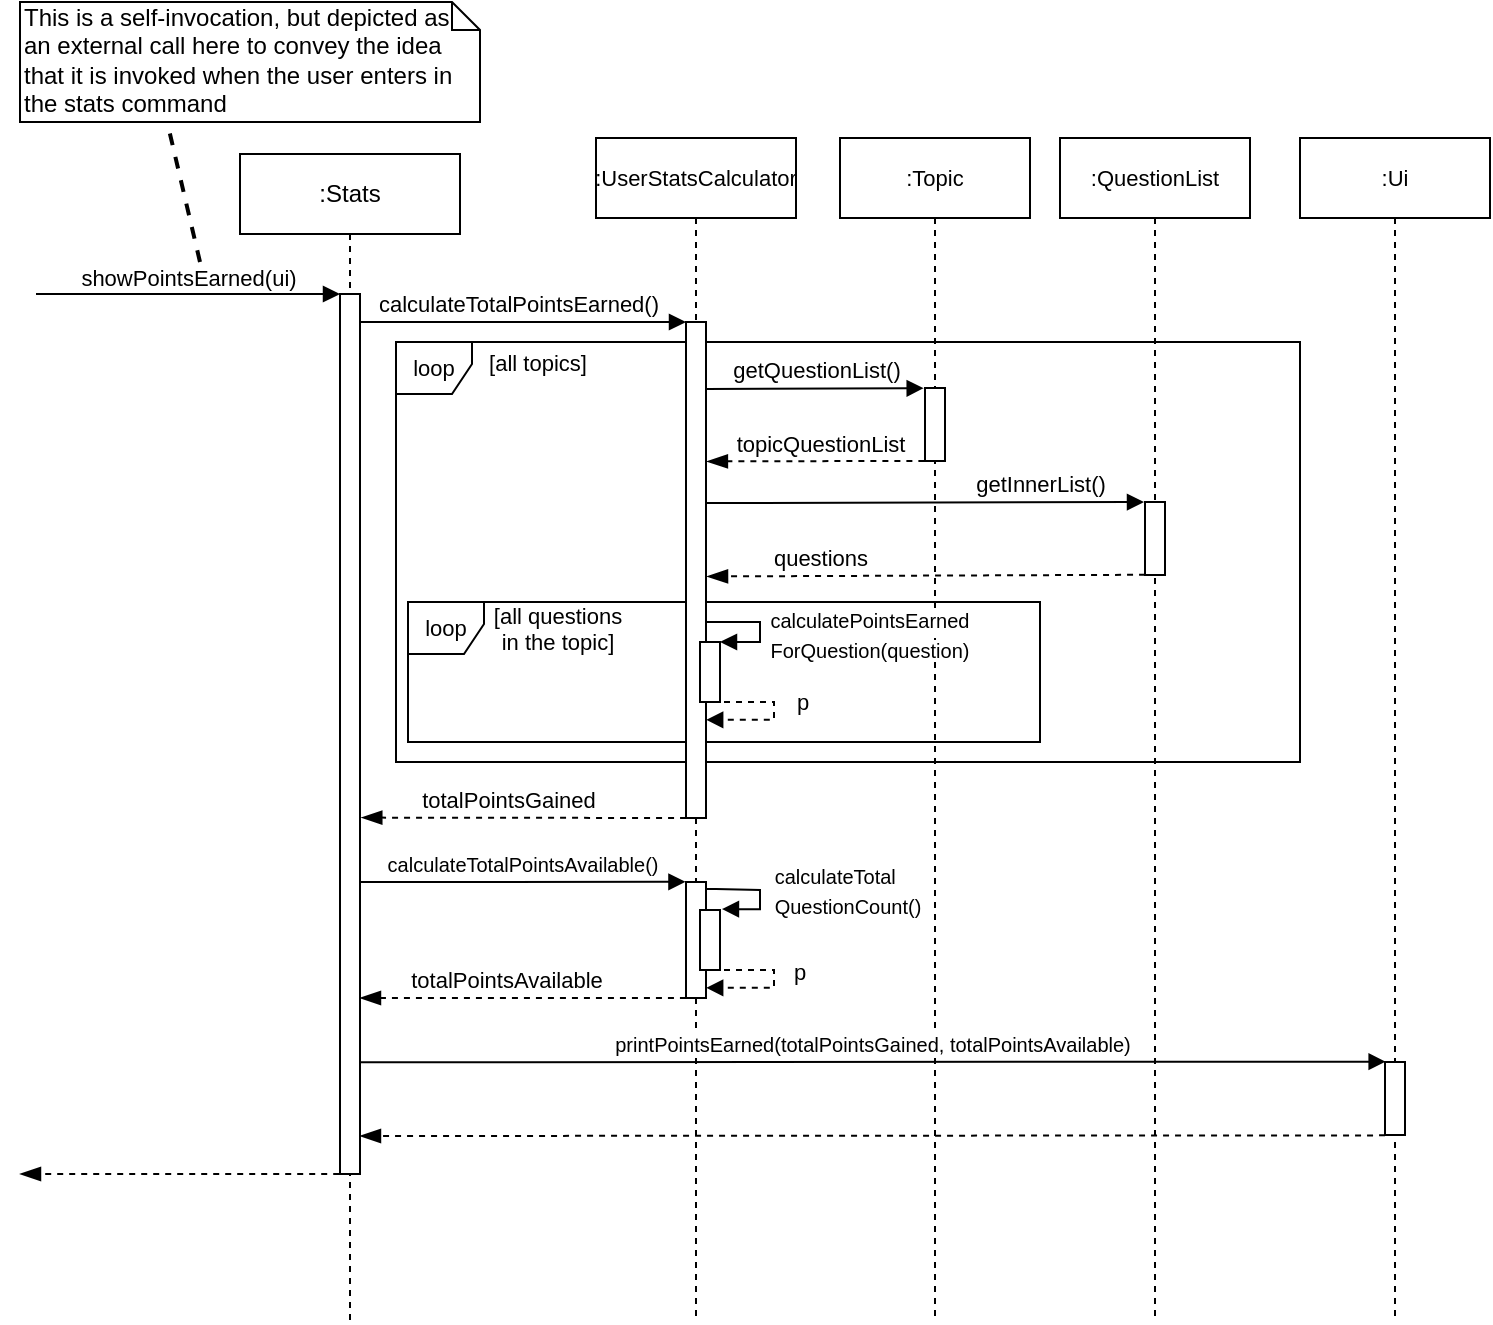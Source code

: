 <mxfile version="13.8.9-1" type="device"><diagram id="kgpKYQtTHZ0yAKxKKP6v" name="Page-1"><mxGraphModel dx="1449" dy="672" grid="1" gridSize="10" guides="1" tooltips="1" connect="1" arrows="1" fold="1" page="1" pageScale="1" pageWidth="850" pageHeight="1100" math="0" shadow="0"><root><mxCell id="0"/><mxCell id="1" parent="0"/><mxCell id="y8mIl21OEDcqj9JLYgaU-7" value="loop" style="shape=umlFrame;whiteSpace=wrap;html=1;fontSize=11;width=38;height=26;" parent="1" vertex="1"><mxGeometry x="198" y="190" width="452" height="210" as="geometry"/></mxCell><mxCell id="y8mIl21OEDcqj9JLYgaU-26" value=":QuestionList" style="shape=umlLifeline;perimeter=lifelinePerimeter;whiteSpace=wrap;html=1;container=1;collapsible=0;recursiveResize=0;outlineConnect=0;fontSize=11;" parent="1" vertex="1"><mxGeometry x="530" y="88" width="95" height="592" as="geometry"/></mxCell><mxCell id="y8mIl21OEDcqj9JLYgaU-27" value="" style="html=1;points=[];perimeter=orthogonalPerimeter;fontSize=11;" parent="y8mIl21OEDcqj9JLYgaU-26" vertex="1"><mxGeometry x="42.5" y="182" width="10" height="36.5" as="geometry"/></mxCell><mxCell id="y8mIl21OEDcqj9JLYgaU-32" value="loop" style="shape=umlFrame;whiteSpace=wrap;html=1;fontSize=11;width=38;height=26;" parent="1" vertex="1"><mxGeometry x="204" y="320" width="316" height="70" as="geometry"/></mxCell><mxCell id="y8mIl21OEDcqj9JLYgaU-1" value="[all topics]" style="text;align=center;fontStyle=0;verticalAlign=middle;spacingLeft=3;spacingRight=3;strokeColor=none;rotatable=0;points=[[0,0.5],[1,0.5]];portConstraint=eastwest;fontSize=11;" parent="1" vertex="1"><mxGeometry x="180" y="187" width="178" height="26" as="geometry"/></mxCell><mxCell id="y8mIl21OEDcqj9JLYgaU-3" value=":UserStatsCalculator" style="shape=umlLifeline;perimeter=lifelinePerimeter;whiteSpace=wrap;html=1;container=1;collapsible=0;recursiveResize=0;outlineConnect=0;fontSize=11;" parent="1" vertex="1"><mxGeometry x="298" y="88" width="100" height="592" as="geometry"/></mxCell><mxCell id="y8mIl21OEDcqj9JLYgaU-4" value="" style="html=1;points=[];perimeter=orthogonalPerimeter;fontSize=11;" parent="y8mIl21OEDcqj9JLYgaU-3" vertex="1"><mxGeometry x="45" y="92" width="10" height="248" as="geometry"/></mxCell><mxCell id="y8mIl21OEDcqj9JLYgaU-41" value="" style="html=1;points=[];perimeter=orthogonalPerimeter;fontSize=11;" parent="y8mIl21OEDcqj9JLYgaU-3" vertex="1"><mxGeometry x="45" y="372" width="10" height="58" as="geometry"/></mxCell><mxCell id="y8mIl21OEDcqj9JLYgaU-5" value="calculateTotalPointsEarned()" style="html=1;verticalAlign=bottom;endArrow=block;entryX=0;entryY=0;fontSize=11;" parent="1" source="y8mIl21OEDcqj9JLYgaU-13" target="y8mIl21OEDcqj9JLYgaU-4" edge="1"><mxGeometry relative="1" as="geometry"><mxPoint x="196" y="204" as="sourcePoint"/></mxGeometry></mxCell><mxCell id="y8mIl21OEDcqj9JLYgaU-6" value="totalPointsGained" style="html=1;verticalAlign=bottom;endArrow=blockThin;dashed=1;endSize=8;exitX=0.003;exitY=1;fontSize=11;exitDx=0;exitDy=0;exitPerimeter=0;endFill=1;entryX=1.065;entryY=0.595;entryDx=0;entryDy=0;entryPerimeter=0;" parent="1" source="y8mIl21OEDcqj9JLYgaU-4" target="y8mIl21OEDcqj9JLYgaU-14" edge="1"><mxGeometry x="0.104" relative="1" as="geometry"><mxPoint x="180" y="427" as="targetPoint"/><mxPoint as="offset"/></mxGeometry></mxCell><mxCell id="y8mIl21OEDcqj9JLYgaU-9" value="topicQuestionList" style="html=1;verticalAlign=bottom;endArrow=blockThin;dashed=1;endSize=8;exitX=-0.031;exitY=0.999;endFill=1;entryX=1.046;entryY=0.281;entryDx=0;entryDy=0;entryPerimeter=0;exitDx=0;exitDy=0;exitPerimeter=0;" parent="1" source="y8mIl21OEDcqj9JLYgaU-11" target="y8mIl21OEDcqj9JLYgaU-4" edge="1"><mxGeometry x="-0.047" relative="1" as="geometry"><mxPoint x="350" y="236" as="targetPoint"/><mxPoint as="offset"/></mxGeometry></mxCell><mxCell id="y8mIl21OEDcqj9JLYgaU-10" value=":Topic" style="shape=umlLifeline;perimeter=lifelinePerimeter;whiteSpace=wrap;html=1;container=1;collapsible=0;recursiveResize=0;outlineConnect=0;fontSize=11;" parent="1" vertex="1"><mxGeometry x="420" y="88" width="95" height="592" as="geometry"/></mxCell><mxCell id="y8mIl21OEDcqj9JLYgaU-11" value="" style="html=1;points=[];perimeter=orthogonalPerimeter;fontSize=11;" parent="y8mIl21OEDcqj9JLYgaU-10" vertex="1"><mxGeometry x="42.5" y="125" width="10" height="36.5" as="geometry"/></mxCell><mxCell id="y8mIl21OEDcqj9JLYgaU-22" value="&amp;nbsp;&lt;br&gt;" style="edgeStyle=orthogonalEdgeStyle;html=1;align=left;spacingLeft=2;endArrow=block;rounded=0;dashed=1;entryX=1.009;entryY=0.802;entryDx=0;entryDy=0;entryPerimeter=0;" parent="1" target="y8mIl21OEDcqj9JLYgaU-4" edge="1"><mxGeometry x="-0.194" y="31" relative="1" as="geometry"><mxPoint x="362" y="370" as="sourcePoint"/><Array as="points"><mxPoint x="387" y="370"/><mxPoint x="387" y="379"/></Array><mxPoint x="358" y="378" as="targetPoint"/><mxPoint y="-4" as="offset"/></mxGeometry></mxCell><mxCell id="y8mIl21OEDcqj9JLYgaU-13" value=":Stats" style="shape=umlLifeline;perimeter=lifelinePerimeter;whiteSpace=wrap;html=1;container=1;collapsible=0;recursiveResize=0;outlineConnect=0;" parent="1" vertex="1"><mxGeometry x="120" y="96" width="110" height="584" as="geometry"/></mxCell><mxCell id="y8mIl21OEDcqj9JLYgaU-14" value="" style="html=1;points=[];perimeter=orthogonalPerimeter;" parent="y8mIl21OEDcqj9JLYgaU-13" vertex="1"><mxGeometry x="50" y="70" width="10" height="440" as="geometry"/></mxCell><mxCell id="y8mIl21OEDcqj9JLYgaU-15" value="" style="html=1;verticalAlign=bottom;endArrow=block;entryX=0;entryY=0;" parent="y8mIl21OEDcqj9JLYgaU-13" target="y8mIl21OEDcqj9JLYgaU-14" edge="1"><mxGeometry relative="1" as="geometry"><mxPoint x="-102" y="70" as="sourcePoint"/></mxGeometry></mxCell><mxCell id="y8mIl21OEDcqj9JLYgaU-16" value="showPointsEarned(ui)" style="edgeLabel;html=1;align=center;verticalAlign=middle;resizable=0;points=[];" parent="y8mIl21OEDcqj9JLYgaU-15" vertex="1" connectable="0"><mxGeometry x="0.101" relative="1" as="geometry"><mxPoint x="-7.9" y="-8" as="offset"/></mxGeometry></mxCell><mxCell id="y8mIl21OEDcqj9JLYgaU-17" value="" style="html=1;verticalAlign=bottom;endArrow=blockThin;dashed=1;endSize=8;endFill=1;exitX=-0.04;exitY=1;exitDx=0;exitDy=0;exitPerimeter=0;" parent="y8mIl21OEDcqj9JLYgaU-13" source="y8mIl21OEDcqj9JLYgaU-14" edge="1"><mxGeometry relative="1" as="geometry"><mxPoint x="-110" y="510" as="targetPoint"/><mxPoint x="50" y="514" as="sourcePoint"/></mxGeometry></mxCell><mxCell id="y8mIl21OEDcqj9JLYgaU-25" value="getQuestionList()" style="html=1;verticalAlign=bottom;endArrow=block;fontSize=11;entryX=-0.065;entryY=0.003;entryDx=0;entryDy=0;entryPerimeter=0;exitX=1.019;exitY=0.135;exitDx=0;exitDy=0;exitPerimeter=0;" parent="1" source="y8mIl21OEDcqj9JLYgaU-4" target="y8mIl21OEDcqj9JLYgaU-11" edge="1"><mxGeometry relative="1" as="geometry"><mxPoint x="354" y="214" as="sourcePoint"/><mxPoint x="460" y="210" as="targetPoint"/></mxGeometry></mxCell><mxCell id="y8mIl21OEDcqj9JLYgaU-29" value="getInnerList()" style="html=1;verticalAlign=bottom;endArrow=block;fontSize=11;exitX=1.032;exitY=0.365;exitDx=0;exitDy=0;exitPerimeter=0;" parent="1" source="y8mIl21OEDcqj9JLYgaU-4" edge="1"><mxGeometry x="0.522" relative="1" as="geometry"><mxPoint x="350" y="280" as="sourcePoint"/><mxPoint x="572" y="270" as="targetPoint"/><mxPoint as="offset"/></mxGeometry></mxCell><mxCell id="y8mIl21OEDcqj9JLYgaU-31" value="questions" style="html=1;verticalAlign=bottom;endArrow=blockThin;dashed=1;endSize=8;endFill=1;entryX=1.052;entryY=0.513;entryDx=0;entryDy=0;entryPerimeter=0;exitX=0.003;exitY=0.997;exitDx=0;exitDy=0;exitPerimeter=0;" parent="1" source="y8mIl21OEDcqj9JLYgaU-27" target="y8mIl21OEDcqj9JLYgaU-4" edge="1"><mxGeometry x="0.484" relative="1" as="geometry"><mxPoint x="358.0" y="300.004" as="targetPoint"/><mxPoint as="offset"/><mxPoint x="467.94" y="300.339" as="sourcePoint"/></mxGeometry></mxCell><mxCell id="y8mIl21OEDcqj9JLYgaU-33" value="[all questions &#10;in the topic]" style="text;align=center;fontStyle=0;verticalAlign=middle;spacingLeft=3;spacingRight=3;strokeColor=none;rotatable=0;points=[[0,0.5],[1,0.5]];portConstraint=eastwest;fontSize=11;" parent="1" vertex="1"><mxGeometry x="190" y="320" width="178" height="26" as="geometry"/></mxCell><mxCell id="y8mIl21OEDcqj9JLYgaU-35" value="" style="html=1;points=[];perimeter=orthogonalPerimeter;" parent="1" vertex="1"><mxGeometry x="350" y="340" width="10" height="30" as="geometry"/></mxCell><mxCell id="y8mIl21OEDcqj9JLYgaU-36" value="" style="edgeStyle=orthogonalEdgeStyle;html=1;align=left;spacingLeft=2;endArrow=block;rounded=0;entryX=1;entryY=0;" parent="1" target="y8mIl21OEDcqj9JLYgaU-35" edge="1"><mxGeometry x="0.298" y="-20" relative="1" as="geometry"><mxPoint x="353" y="330" as="sourcePoint"/><Array as="points"><mxPoint x="353" y="330"/><mxPoint x="380" y="330"/><mxPoint x="380" y="340"/></Array><mxPoint x="20" y="20" as="offset"/></mxGeometry></mxCell><mxCell id="y8mIl21OEDcqj9JLYgaU-37" value="&lt;font style=&quot;font-size: 10px&quot;&gt;&lt;span style=&quot;text-align: left ; background-color: rgb(255 , 255 , 255)&quot;&gt;calculatePointsEarned&lt;/span&gt;&lt;br style=&quot;text-align: left&quot;&gt;&lt;span style=&quot;text-align: left ; background-color: rgb(255 , 255 , 255)&quot;&gt;ForQuestion(question)&lt;/span&gt;&lt;/font&gt;" style="text;html=1;strokeColor=none;fillColor=none;align=center;verticalAlign=middle;whiteSpace=wrap;rounded=0;rotation=0;" parent="1" vertex="1"><mxGeometry x="358" y="326" width="154" height="20" as="geometry"/></mxCell><mxCell id="y8mIl21OEDcqj9JLYgaU-38" value="&lt;div style=&quot;text-align: left&quot;&gt;&lt;span style=&quot;font-size: 11px ; background-color: rgb(255 , 255 , 255)&quot;&gt;p&lt;/span&gt;&lt;/div&gt;" style="text;html=1;strokeColor=none;fillColor=none;align=center;verticalAlign=middle;whiteSpace=wrap;rounded=0;rotation=0;" parent="1" vertex="1"><mxGeometry x="390" y="360" width="23" height="20" as="geometry"/></mxCell><mxCell id="y8mIl21OEDcqj9JLYgaU-43" value="&lt;font style=&quot;font-size: 10px&quot;&gt;calculateTotalPointsAvailable()&lt;/font&gt;" style="html=1;verticalAlign=bottom;endArrow=block;fontSize=11;entryX=-0.027;entryY=-0.002;entryDx=0;entryDy=0;entryPerimeter=0;" parent="1" target="y8mIl21OEDcqj9JLYgaU-41" edge="1"><mxGeometry relative="1" as="geometry"><mxPoint x="180" y="460.0" as="sourcePoint"/><mxPoint x="342" y="461" as="targetPoint"/></mxGeometry></mxCell><mxCell id="y8mIl21OEDcqj9JLYgaU-45" value="&amp;nbsp;&lt;br&gt;" style="edgeStyle=orthogonalEdgeStyle;html=1;align=left;spacingLeft=2;endArrow=block;rounded=0;dashed=1;entryX=1.009;entryY=0.802;entryDx=0;entryDy=0;entryPerimeter=0;" parent="1" edge="1"><mxGeometry x="-0.194" y="31" relative="1" as="geometry"><mxPoint x="362.0" y="504" as="sourcePoint"/><Array as="points"><mxPoint x="387" y="504"/><mxPoint x="387" y="513"/></Array><mxPoint x="353.09" y="512.896" as="targetPoint"/><mxPoint y="-4" as="offset"/></mxGeometry></mxCell><mxCell id="y8mIl21OEDcqj9JLYgaU-46" value="" style="html=1;points=[];perimeter=orthogonalPerimeter;" parent="1" vertex="1"><mxGeometry x="350" y="474" width="10" height="30" as="geometry"/></mxCell><mxCell id="y8mIl21OEDcqj9JLYgaU-47" value="&lt;div style=&quot;text-align: left&quot;&gt;&lt;span style=&quot;font-size: 10px ; background-color: rgb(255 , 255 , 255)&quot;&gt;calculateTotal&lt;/span&gt;&lt;/div&gt;&lt;div style=&quot;text-align: left&quot;&gt;&lt;span style=&quot;font-size: 10px ; background-color: rgb(255 , 255 , 255)&quot;&gt;QuestionCount()&lt;/span&gt;&lt;/div&gt;" style="text;html=1;strokeColor=none;fillColor=none;align=center;verticalAlign=middle;whiteSpace=wrap;rounded=0;rotation=0;" parent="1" vertex="1"><mxGeometry x="347" y="454" width="154" height="20" as="geometry"/></mxCell><mxCell id="y8mIl21OEDcqj9JLYgaU-48" value="" style="edgeStyle=orthogonalEdgeStyle;html=1;align=left;spacingLeft=2;endArrow=block;rounded=0;entryX=1.098;entryY=-0.015;exitX=0.963;exitY=0.06;exitDx=0;exitDy=0;exitPerimeter=0;entryDx=0;entryDy=0;entryPerimeter=0;" parent="1" source="y8mIl21OEDcqj9JLYgaU-41" target="y8mIl21OEDcqj9JLYgaU-46" edge="1"><mxGeometry x="0.298" y="-20" relative="1" as="geometry"><mxPoint x="358" y="464" as="sourcePoint"/><Array as="points"><mxPoint x="358" y="464"/><mxPoint x="380" y="464"/><mxPoint x="380" y="474"/></Array><mxPoint x="365" y="474" as="targetPoint"/><mxPoint x="20" y="20" as="offset"/></mxGeometry></mxCell><mxCell id="y8mIl21OEDcqj9JLYgaU-49" value="totalPointsAvailable" style="html=1;verticalAlign=bottom;endArrow=blockThin;dashed=1;endSize=8;exitX=-0.003;exitY=1.001;fontSize=11;exitDx=0;exitDy=0;exitPerimeter=0;endFill=1;" parent="1" source="y8mIl21OEDcqj9JLYgaU-41" edge="1"><mxGeometry x="0.104" relative="1" as="geometry"><mxPoint x="180" y="518" as="targetPoint"/><mxPoint x="337.73" y="530" as="sourcePoint"/><mxPoint as="offset"/></mxGeometry></mxCell><mxCell id="y8mIl21OEDcqj9JLYgaU-50" value="&lt;div style=&quot;text-align: left&quot;&gt;&lt;span style=&quot;font-size: 11px ; background-color: rgb(255 , 255 , 255)&quot;&gt;p&lt;/span&gt;&lt;/div&gt;" style="text;html=1;strokeColor=none;fillColor=none;align=center;verticalAlign=middle;whiteSpace=wrap;rounded=0;rotation=0;" parent="1" vertex="1"><mxGeometry x="390" y="500" width="20" height="10" as="geometry"/></mxCell><mxCell id="y8mIl21OEDcqj9JLYgaU-52" value=":Ui" style="shape=umlLifeline;perimeter=lifelinePerimeter;whiteSpace=wrap;html=1;container=1;collapsible=0;recursiveResize=0;outlineConnect=0;fontSize=11;" parent="1" vertex="1"><mxGeometry x="650" y="88" width="95" height="592" as="geometry"/></mxCell><mxCell id="y8mIl21OEDcqj9JLYgaU-53" value="" style="html=1;points=[];perimeter=orthogonalPerimeter;fontSize=11;" parent="y8mIl21OEDcqj9JLYgaU-52" vertex="1"><mxGeometry x="42.5" y="462" width="10" height="36.5" as="geometry"/></mxCell><mxCell id="y8mIl21OEDcqj9JLYgaU-55" value="&lt;font style=&quot;font-size: 10px&quot;&gt;printPointsEarned(totalPointsGained, totalPointsAvailable)&lt;/font&gt;" style="html=1;verticalAlign=bottom;endArrow=block;fontSize=11;entryX=0.032;entryY=-0.005;entryDx=0;entryDy=0;entryPerimeter=0;" parent="1" target="y8mIl21OEDcqj9JLYgaU-53" edge="1"><mxGeometry relative="1" as="geometry"><mxPoint x="180" y="550.12" as="sourcePoint"/><mxPoint x="690" y="550" as="targetPoint"/></mxGeometry></mxCell><mxCell id="y8mIl21OEDcqj9JLYgaU-56" value="" style="html=1;verticalAlign=bottom;endArrow=blockThin;dashed=1;endSize=8;fontSize=11;endFill=1;exitX=0.003;exitY=1.005;exitDx=0;exitDy=0;exitPerimeter=0;" parent="1" source="y8mIl21OEDcqj9JLYgaU-53" edge="1"><mxGeometry x="0.104" relative="1" as="geometry"><mxPoint x="180" y="587" as="targetPoint"/><mxPoint x="347.0" y="581.058" as="sourcePoint"/><mxPoint as="offset"/></mxGeometry></mxCell><mxCell id="y8mIl21OEDcqj9JLYgaU-57" value="This is a self-invocation, but depicted as an external call here to convey the idea that it is invoked when the user enters in the stats command" style="shape=note;whiteSpace=wrap;html=1;size=14;verticalAlign=top;align=left;spacingTop=-6;" parent="1" vertex="1"><mxGeometry x="10" y="20" width="230" height="60" as="geometry"/></mxCell><mxCell id="y8mIl21OEDcqj9JLYgaU-58" value="" style="endArrow=none;dashed=1;html=1;strokeWidth=2;entryX=0.321;entryY=1.017;entryDx=0;entryDy=0;entryPerimeter=0;" parent="1" target="y8mIl21OEDcqj9JLYgaU-57" edge="1"><mxGeometry width="50" height="50" relative="1" as="geometry"><mxPoint x="100" y="150" as="sourcePoint"/><mxPoint x="90" y="88" as="targetPoint"/></mxGeometry></mxCell></root></mxGraphModel></diagram></mxfile>